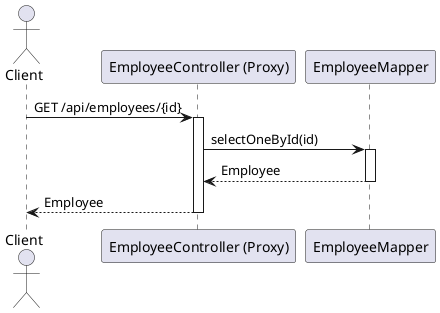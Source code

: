@startuml
actor Client
participant "EmployeeController (Proxy)" as EmployeeController
participant EmployeeMapper

Client -> EmployeeController: GET /api/employees/{id}
activate EmployeeController
EmployeeController -> EmployeeMapper: selectOneById(id)
activate EmployeeMapper
EmployeeMapper --> EmployeeController: Employee
deactivate EmployeeMapper
EmployeeController --> Client: Employee
deactivate EmployeeController
@enduml
